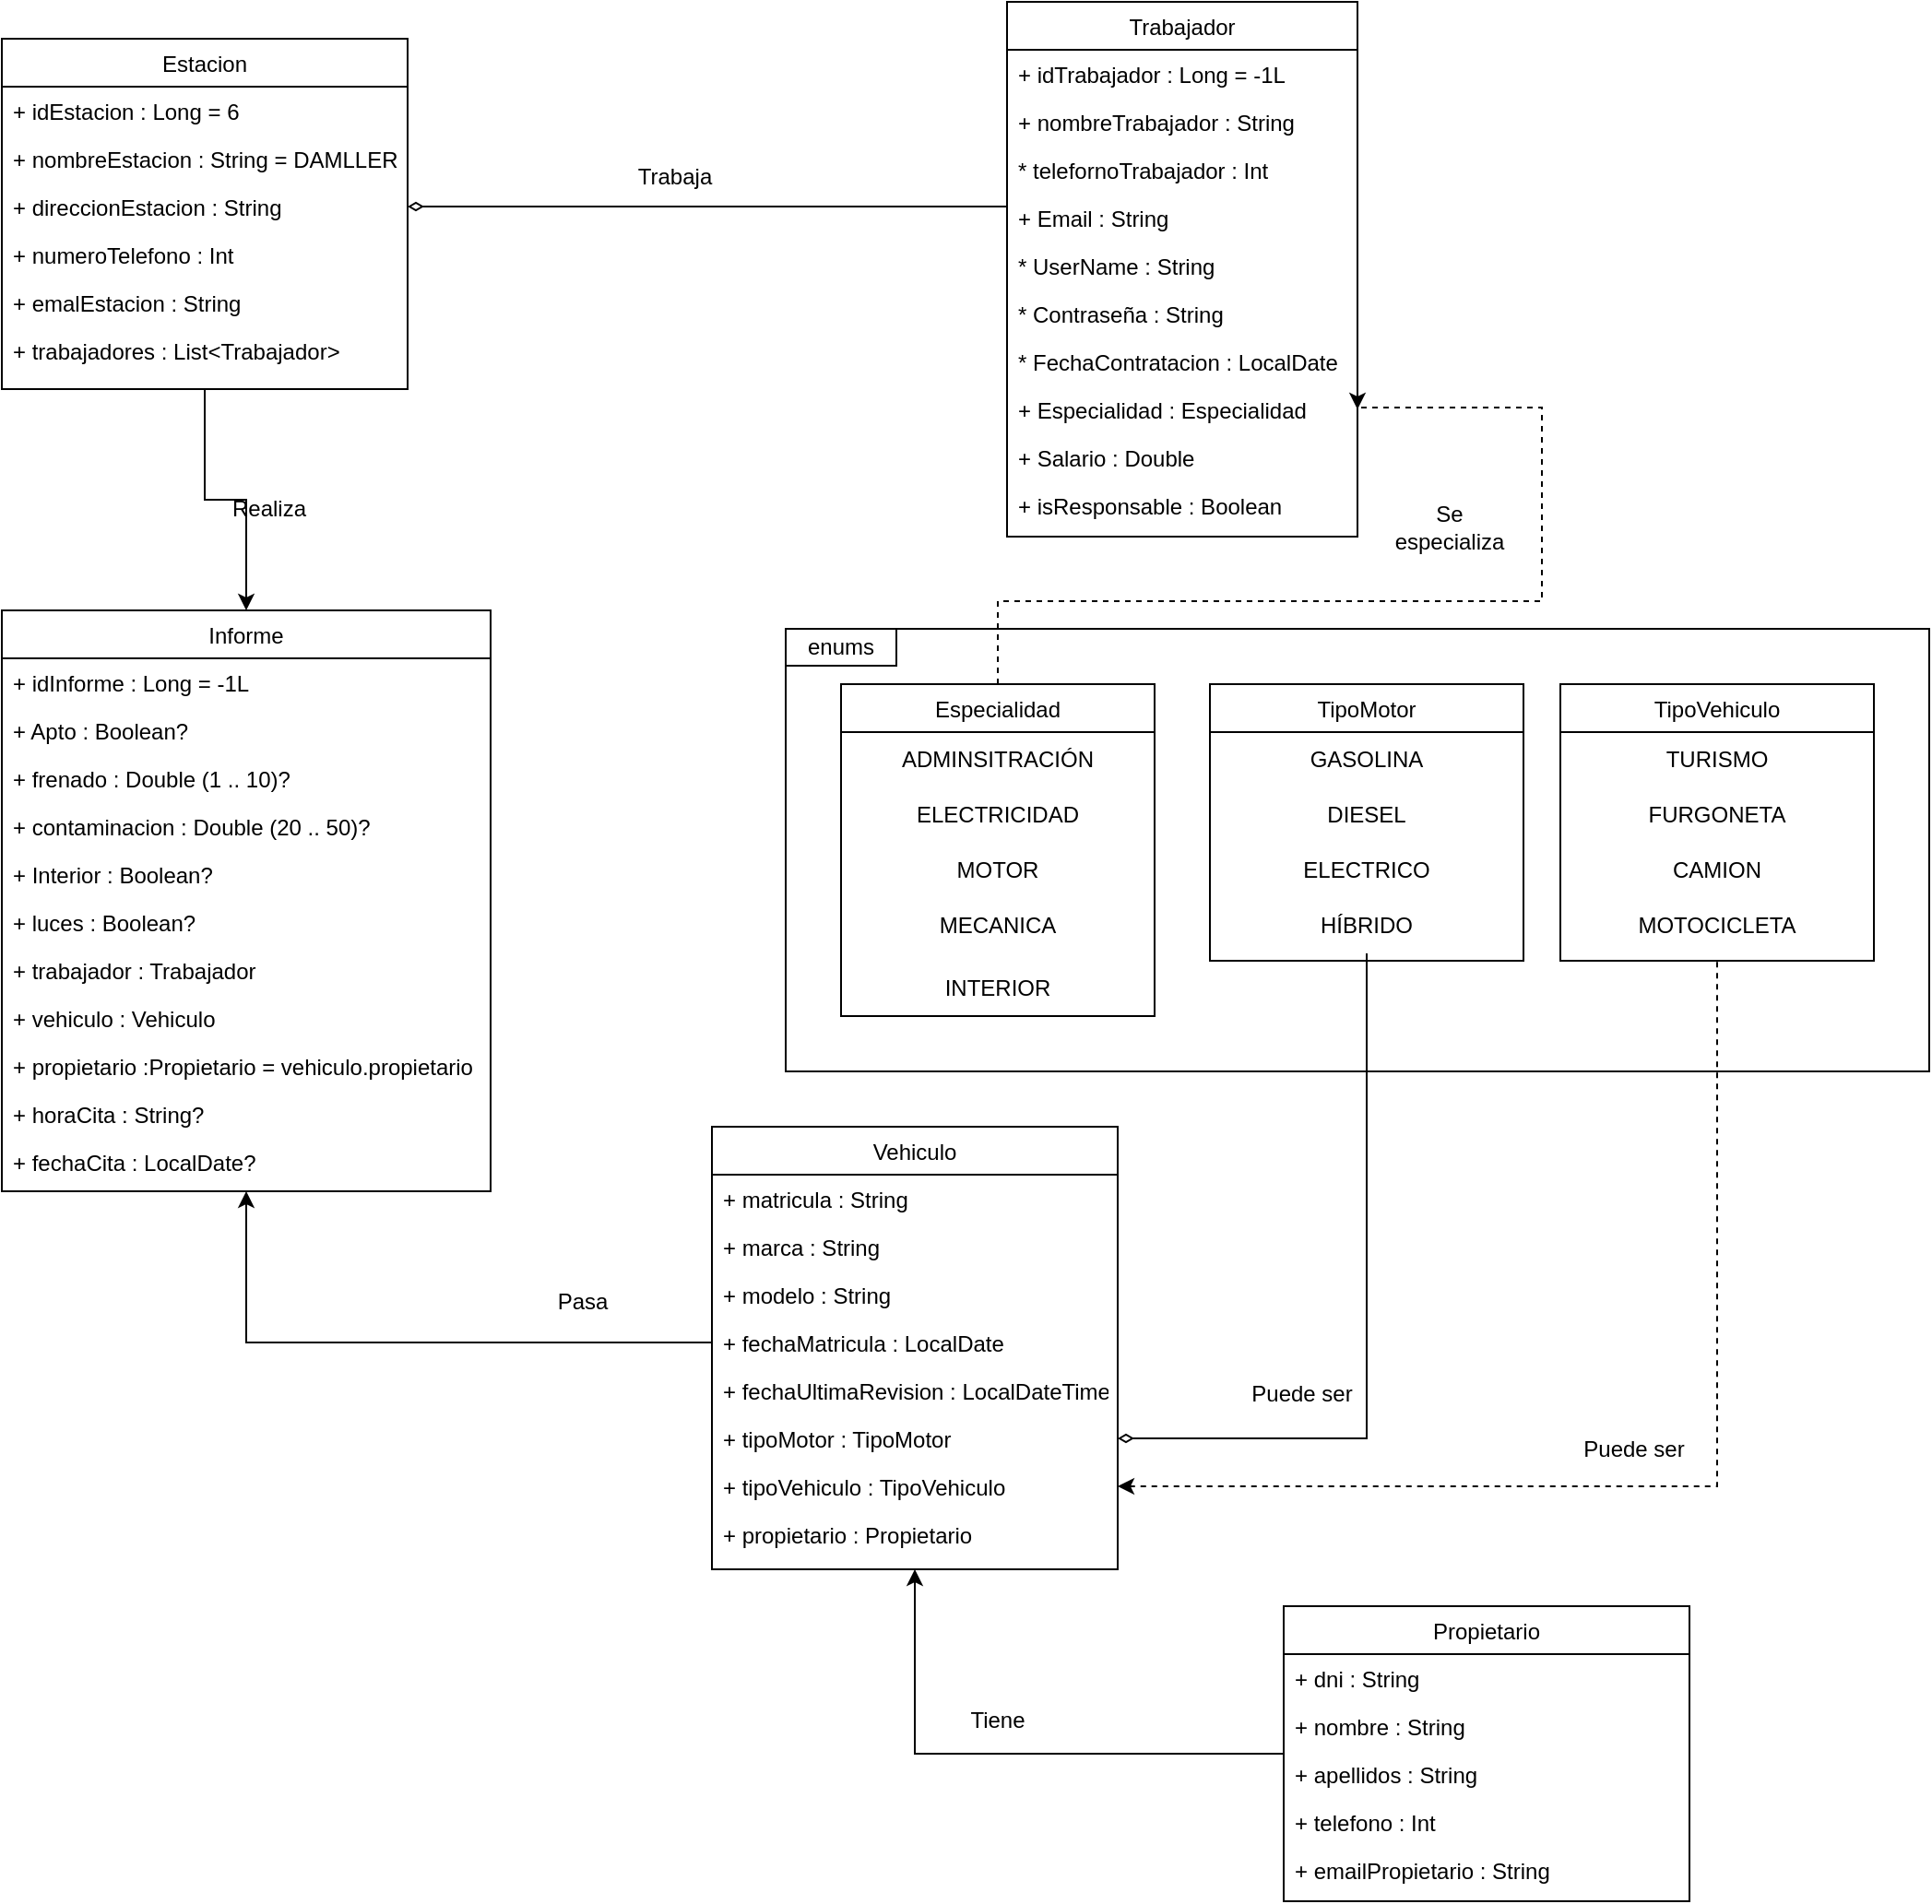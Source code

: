 <mxfile version="20.3.0" type="device"><diagram id="C5RBs43oDa-KdzZeNtuy" name="Page-1"><mxGraphModel dx="1855" dy="620" grid="1" gridSize="10" guides="1" tooltips="1" connect="1" arrows="1" fold="1" page="1" pageScale="1" pageWidth="827" pageHeight="1169" math="0" shadow="0"><root><mxCell id="WIyWlLk6GJQsqaUBKTNV-0"/><mxCell id="WIyWlLk6GJQsqaUBKTNV-1" parent="WIyWlLk6GJQsqaUBKTNV-0"/><mxCell id="zkfFHV4jXpPFQw0GAbJ--6" value="Trabajador" style="swimlane;fontStyle=0;align=center;verticalAlign=top;childLayout=stackLayout;horizontal=1;startSize=26;horizontalStack=0;resizeParent=1;resizeLast=0;collapsible=1;marginBottom=0;rounded=0;shadow=0;strokeWidth=1;" parent="WIyWlLk6GJQsqaUBKTNV-1" vertex="1"><mxGeometry x="310" y="20" width="190" height="290" as="geometry"><mxRectangle x="120" y="360" width="160" height="26" as="alternateBounds"/></mxGeometry></mxCell><mxCell id="zkfFHV4jXpPFQw0GAbJ--8" value="+ idTrabajador : Long = -1L" style="text;align=left;verticalAlign=top;spacingLeft=4;spacingRight=4;overflow=hidden;rotatable=0;points=[[0,0.5],[1,0.5]];portConstraint=eastwest;rounded=0;shadow=0;html=0;" parent="zkfFHV4jXpPFQw0GAbJ--6" vertex="1"><mxGeometry y="26" width="190" height="26" as="geometry"/></mxCell><mxCell id="TUktaV1jdz_lKDYhsFqw-2" value="+ nombreTrabajador : String" style="text;align=left;verticalAlign=top;spacingLeft=4;spacingRight=4;overflow=hidden;rotatable=0;points=[[0,0.5],[1,0.5]];portConstraint=eastwest;rounded=0;shadow=0;html=0;" parent="zkfFHV4jXpPFQw0GAbJ--6" vertex="1"><mxGeometry y="52" width="190" height="26" as="geometry"/></mxCell><mxCell id="TUktaV1jdz_lKDYhsFqw-3" value="* telefornoTrabajador : Int" style="text;align=left;verticalAlign=top;spacingLeft=4;spacingRight=4;overflow=hidden;rotatable=0;points=[[0,0.5],[1,0.5]];portConstraint=eastwest;rounded=0;shadow=0;html=0;" parent="zkfFHV4jXpPFQw0GAbJ--6" vertex="1"><mxGeometry y="78" width="190" height="26" as="geometry"/></mxCell><mxCell id="TUktaV1jdz_lKDYhsFqw-4" value="+ Email : String" style="text;align=left;verticalAlign=top;spacingLeft=4;spacingRight=4;overflow=hidden;rotatable=0;points=[[0,0.5],[1,0.5]];portConstraint=eastwest;rounded=0;shadow=0;html=0;" parent="zkfFHV4jXpPFQw0GAbJ--6" vertex="1"><mxGeometry y="104" width="190" height="26" as="geometry"/></mxCell><mxCell id="TUktaV1jdz_lKDYhsFqw-5" value="* UserName : String&#10;" style="text;align=left;verticalAlign=top;spacingLeft=4;spacingRight=4;overflow=hidden;rotatable=0;points=[[0,0.5],[1,0.5]];portConstraint=eastwest;rounded=0;shadow=0;html=0;" parent="zkfFHV4jXpPFQw0GAbJ--6" vertex="1"><mxGeometry y="130" width="190" height="26" as="geometry"/></mxCell><mxCell id="TUktaV1jdz_lKDYhsFqw-6" value="* Contraseña : String" style="text;align=left;verticalAlign=top;spacingLeft=4;spacingRight=4;overflow=hidden;rotatable=0;points=[[0,0.5],[1,0.5]];portConstraint=eastwest;rounded=0;shadow=0;html=0;" parent="zkfFHV4jXpPFQw0GAbJ--6" vertex="1"><mxGeometry y="156" width="190" height="26" as="geometry"/></mxCell><mxCell id="TUktaV1jdz_lKDYhsFqw-7" value="* FechaContratacion : LocalDate" style="text;align=left;verticalAlign=top;spacingLeft=4;spacingRight=4;overflow=hidden;rotatable=0;points=[[0,0.5],[1,0.5]];portConstraint=eastwest;rounded=0;shadow=0;html=0;" parent="zkfFHV4jXpPFQw0GAbJ--6" vertex="1"><mxGeometry y="182" width="190" height="26" as="geometry"/></mxCell><mxCell id="TUktaV1jdz_lKDYhsFqw-8" value="+ Especialidad : Especialidad" style="text;align=left;verticalAlign=top;spacingLeft=4;spacingRight=4;overflow=hidden;rotatable=0;points=[[0,0.5],[1,0.5]];portConstraint=eastwest;rounded=0;shadow=0;html=0;" parent="zkfFHV4jXpPFQw0GAbJ--6" vertex="1"><mxGeometry y="208" width="190" height="26" as="geometry"/></mxCell><mxCell id="TUktaV1jdz_lKDYhsFqw-9" value="+ Salario : Double" style="text;align=left;verticalAlign=top;spacingLeft=4;spacingRight=4;overflow=hidden;rotatable=0;points=[[0,0.5],[1,0.5]];portConstraint=eastwest;rounded=0;shadow=0;html=0;" parent="zkfFHV4jXpPFQw0GAbJ--6" vertex="1"><mxGeometry y="234" width="190" height="26" as="geometry"/></mxCell><mxCell id="IsvLRapjvXVODcQFyEcI-43" value="+ isResponsable : Boolean" style="text;align=left;verticalAlign=top;spacingLeft=4;spacingRight=4;overflow=hidden;rotatable=0;points=[[0,0.5],[1,0.5]];portConstraint=eastwest;rounded=0;shadow=0;html=0;" parent="zkfFHV4jXpPFQw0GAbJ--6" vertex="1"><mxGeometry y="260" width="190" height="26" as="geometry"/></mxCell><mxCell id="TUktaV1jdz_lKDYhsFqw-21" value="" style="rounded=0;whiteSpace=wrap;html=1;fillColor=none;" parent="WIyWlLk6GJQsqaUBKTNV-1" vertex="1"><mxGeometry x="190" y="360" width="620" height="240" as="geometry"/></mxCell><mxCell id="TUktaV1jdz_lKDYhsFqw-44" value="" style="edgeStyle=orthogonalEdgeStyle;rounded=0;orthogonalLoop=1;jettySize=auto;html=1;entryX=1;entryY=0.5;entryDx=0;entryDy=0;endArrow=classic;endFill=1;exitX=0.5;exitY=0;exitDx=0;exitDy=0;startArrow=none;startFill=0;dashed=1;" parent="WIyWlLk6GJQsqaUBKTNV-1" source="TUktaV1jdz_lKDYhsFqw-11" target="TUktaV1jdz_lKDYhsFqw-8" edge="1"><mxGeometry relative="1" as="geometry"><Array as="points"><mxPoint x="305" y="345"/><mxPoint x="600" y="345"/><mxPoint x="600" y="240"/></Array></mxGeometry></mxCell><mxCell id="TUktaV1jdz_lKDYhsFqw-11" value="Especialidad" style="swimlane;fontStyle=0;align=center;verticalAlign=top;childLayout=stackLayout;horizontal=1;startSize=26;horizontalStack=0;resizeParent=1;resizeLast=0;collapsible=1;marginBottom=0;rounded=0;shadow=0;strokeWidth=1;" parent="WIyWlLk6GJQsqaUBKTNV-1" vertex="1"><mxGeometry x="220" y="390" width="170" height="180" as="geometry"><mxRectangle x="120" y="360" width="160" height="26" as="alternateBounds"/></mxGeometry></mxCell><mxCell id="TUktaV1jdz_lKDYhsFqw-32" value="ADMINSITRACIÓN" style="text;html=1;strokeColor=none;fillColor=none;align=center;verticalAlign=middle;whiteSpace=wrap;rounded=0;" parent="TUktaV1jdz_lKDYhsFqw-11" vertex="1"><mxGeometry y="26" width="170" height="30" as="geometry"/></mxCell><mxCell id="TUktaV1jdz_lKDYhsFqw-35" value="ELECTRICIDAD" style="text;html=1;strokeColor=none;fillColor=none;align=center;verticalAlign=middle;whiteSpace=wrap;rounded=0;" parent="TUktaV1jdz_lKDYhsFqw-11" vertex="1"><mxGeometry y="56" width="170" height="30" as="geometry"/></mxCell><mxCell id="TUktaV1jdz_lKDYhsFqw-34" value="MOTOR" style="text;html=1;strokeColor=none;fillColor=none;align=center;verticalAlign=middle;whiteSpace=wrap;rounded=0;" parent="TUktaV1jdz_lKDYhsFqw-11" vertex="1"><mxGeometry y="86" width="170" height="30" as="geometry"/></mxCell><mxCell id="TUktaV1jdz_lKDYhsFqw-37" value="MECANICA" style="text;html=1;strokeColor=none;fillColor=none;align=center;verticalAlign=middle;whiteSpace=wrap;rounded=0;" parent="TUktaV1jdz_lKDYhsFqw-11" vertex="1"><mxGeometry y="116" width="170" height="30" as="geometry"/></mxCell><mxCell id="TUktaV1jdz_lKDYhsFqw-22" value="enums" style="rounded=0;whiteSpace=wrap;html=1;fillColor=none;" parent="WIyWlLk6GJQsqaUBKTNV-1" vertex="1"><mxGeometry x="190" y="360" width="60" height="20" as="geometry"/></mxCell><mxCell id="TUktaV1jdz_lKDYhsFqw-30" value="Se especializa" style="text;html=1;strokeColor=none;fillColor=none;align=center;verticalAlign=middle;whiteSpace=wrap;rounded=0;" parent="WIyWlLk6GJQsqaUBKTNV-1" vertex="1"><mxGeometry x="520" y="290" width="60" height="30" as="geometry"/></mxCell><mxCell id="TUktaV1jdz_lKDYhsFqw-36" value="INTERIOR" style="text;html=1;strokeColor=none;fillColor=none;align=center;verticalAlign=middle;whiteSpace=wrap;rounded=0;" parent="WIyWlLk6GJQsqaUBKTNV-1" vertex="1"><mxGeometry x="220" y="540" width="170" height="30" as="geometry"/></mxCell><mxCell id="TUktaV1jdz_lKDYhsFqw-38" value="TipoVehiculo" style="swimlane;fontStyle=0;align=center;verticalAlign=top;childLayout=stackLayout;horizontal=1;startSize=26;horizontalStack=0;resizeParent=1;resizeLast=0;collapsible=1;marginBottom=0;rounded=0;shadow=0;strokeWidth=1;" parent="WIyWlLk6GJQsqaUBKTNV-1" vertex="1"><mxGeometry x="610" y="390" width="170" height="150" as="geometry"><mxRectangle x="120" y="360" width="160" height="26" as="alternateBounds"/></mxGeometry></mxCell><mxCell id="TUktaV1jdz_lKDYhsFqw-39" value="TURISMO" style="text;html=1;strokeColor=none;fillColor=none;align=center;verticalAlign=middle;whiteSpace=wrap;rounded=0;" parent="TUktaV1jdz_lKDYhsFqw-38" vertex="1"><mxGeometry y="26" width="170" height="30" as="geometry"/></mxCell><mxCell id="TUktaV1jdz_lKDYhsFqw-40" value="FURGONETA" style="text;html=1;strokeColor=none;fillColor=none;align=center;verticalAlign=middle;whiteSpace=wrap;rounded=0;" parent="TUktaV1jdz_lKDYhsFqw-38" vertex="1"><mxGeometry y="56" width="170" height="30" as="geometry"/></mxCell><mxCell id="TUktaV1jdz_lKDYhsFqw-41" value="CAMION" style="text;html=1;strokeColor=none;fillColor=none;align=center;verticalAlign=middle;whiteSpace=wrap;rounded=0;" parent="TUktaV1jdz_lKDYhsFqw-38" vertex="1"><mxGeometry y="86" width="170" height="30" as="geometry"/></mxCell><mxCell id="TUktaV1jdz_lKDYhsFqw-42" value="MOTOCICLETA" style="text;html=1;strokeColor=none;fillColor=none;align=center;verticalAlign=middle;whiteSpace=wrap;rounded=0;" parent="TUktaV1jdz_lKDYhsFqw-38" vertex="1"><mxGeometry y="116" width="170" height="30" as="geometry"/></mxCell><mxCell id="TUktaV1jdz_lKDYhsFqw-45" value="TipoMotor" style="swimlane;fontStyle=0;align=center;verticalAlign=top;childLayout=stackLayout;horizontal=1;startSize=26;horizontalStack=0;resizeParent=1;resizeLast=0;collapsible=1;marginBottom=0;rounded=0;shadow=0;strokeWidth=1;" parent="WIyWlLk6GJQsqaUBKTNV-1" vertex="1"><mxGeometry x="420" y="390" width="170" height="150" as="geometry"><mxRectangle x="120" y="360" width="160" height="26" as="alternateBounds"/></mxGeometry></mxCell><mxCell id="TUktaV1jdz_lKDYhsFqw-46" value="GASOLINA" style="text;html=1;strokeColor=none;fillColor=none;align=center;verticalAlign=middle;whiteSpace=wrap;rounded=0;" parent="TUktaV1jdz_lKDYhsFqw-45" vertex="1"><mxGeometry y="26" width="170" height="30" as="geometry"/></mxCell><mxCell id="TUktaV1jdz_lKDYhsFqw-47" value="DIESEL" style="text;html=1;strokeColor=none;fillColor=none;align=center;verticalAlign=middle;whiteSpace=wrap;rounded=0;" parent="TUktaV1jdz_lKDYhsFqw-45" vertex="1"><mxGeometry y="56" width="170" height="30" as="geometry"/></mxCell><mxCell id="TUktaV1jdz_lKDYhsFqw-48" value="ELECTRICO" style="text;html=1;strokeColor=none;fillColor=none;align=center;verticalAlign=middle;whiteSpace=wrap;rounded=0;" parent="TUktaV1jdz_lKDYhsFqw-45" vertex="1"><mxGeometry y="86" width="170" height="30" as="geometry"/></mxCell><mxCell id="TUktaV1jdz_lKDYhsFqw-49" value="HÍBRIDO" style="text;html=1;strokeColor=none;fillColor=none;align=center;verticalAlign=middle;whiteSpace=wrap;rounded=0;" parent="TUktaV1jdz_lKDYhsFqw-45" vertex="1"><mxGeometry y="116" width="170" height="30" as="geometry"/></mxCell><mxCell id="TUktaV1jdz_lKDYhsFqw-61" style="edgeStyle=orthogonalEdgeStyle;rounded=0;orthogonalLoop=1;jettySize=auto;html=1;endArrow=none;endFill=0;exitX=1;exitY=0.5;exitDx=0;exitDy=0;entryX=0.5;entryY=1;entryDx=0;entryDy=0;startArrow=diamondThin;startFill=0;" parent="WIyWlLk6GJQsqaUBKTNV-1" source="TUktaV1jdz_lKDYhsFqw-57" target="TUktaV1jdz_lKDYhsFqw-49" edge="1"><mxGeometry relative="1" as="geometry"><mxPoint x="485" y="540" as="targetPoint"/></mxGeometry></mxCell><mxCell id="TUktaV1jdz_lKDYhsFqw-51" value="Vehiculo" style="swimlane;fontStyle=0;align=center;verticalAlign=top;childLayout=stackLayout;horizontal=1;startSize=26;horizontalStack=0;resizeParent=1;resizeLast=0;collapsible=1;marginBottom=0;rounded=0;shadow=0;strokeWidth=1;" parent="WIyWlLk6GJQsqaUBKTNV-1" vertex="1"><mxGeometry x="150" y="630" width="220" height="240" as="geometry"><mxRectangle x="120" y="360" width="160" height="26" as="alternateBounds"/></mxGeometry></mxCell><mxCell id="TUktaV1jdz_lKDYhsFqw-54" value="+ matricula : String" style="text;align=left;verticalAlign=top;spacingLeft=4;spacingRight=4;overflow=hidden;rotatable=0;points=[[0,0.5],[1,0.5]];portConstraint=eastwest;rounded=0;shadow=0;html=0;" parent="TUktaV1jdz_lKDYhsFqw-51" vertex="1"><mxGeometry y="26" width="220" height="26" as="geometry"/></mxCell><mxCell id="TUktaV1jdz_lKDYhsFqw-53" value="+ marca : String" style="text;align=left;verticalAlign=top;spacingLeft=4;spacingRight=4;overflow=hidden;rotatable=0;points=[[0,0.5],[1,0.5]];portConstraint=eastwest;rounded=0;shadow=0;html=0;" parent="TUktaV1jdz_lKDYhsFqw-51" vertex="1"><mxGeometry y="52" width="220" height="26" as="geometry"/></mxCell><mxCell id="Z9eQ0jv-NijMDmN2r2-k-2" value="+ modelo : String" style="text;align=left;verticalAlign=top;spacingLeft=4;spacingRight=4;overflow=hidden;rotatable=0;points=[[0,0.5],[1,0.5]];portConstraint=eastwest;rounded=0;shadow=0;html=0;" parent="TUktaV1jdz_lKDYhsFqw-51" vertex="1"><mxGeometry y="78" width="220" height="26" as="geometry"/></mxCell><mxCell id="TUktaV1jdz_lKDYhsFqw-55" value="+ fechaMatricula : LocalDate" style="text;align=left;verticalAlign=top;spacingLeft=4;spacingRight=4;overflow=hidden;rotatable=0;points=[[0,0.5],[1,0.5]];portConstraint=eastwest;rounded=0;shadow=0;html=0;" parent="TUktaV1jdz_lKDYhsFqw-51" vertex="1"><mxGeometry y="104" width="220" height="26" as="geometry"/></mxCell><mxCell id="TUktaV1jdz_lKDYhsFqw-56" value="+ fechaUltimaRevision : LocalDateTime" style="text;align=left;verticalAlign=top;spacingLeft=4;spacingRight=4;overflow=hidden;rotatable=0;points=[[0,0.5],[1,0.5]];portConstraint=eastwest;rounded=0;shadow=0;html=0;" parent="TUktaV1jdz_lKDYhsFqw-51" vertex="1"><mxGeometry y="130" width="220" height="26" as="geometry"/></mxCell><mxCell id="TUktaV1jdz_lKDYhsFqw-57" value="+ tipoMotor : TipoMotor" style="text;align=left;verticalAlign=top;spacingLeft=4;spacingRight=4;overflow=hidden;rotatable=0;points=[[0,0.5],[1,0.5]];portConstraint=eastwest;rounded=0;shadow=0;html=0;" parent="TUktaV1jdz_lKDYhsFqw-51" vertex="1"><mxGeometry y="156" width="220" height="26" as="geometry"/></mxCell><mxCell id="TUktaV1jdz_lKDYhsFqw-58" value="+ tipoVehiculo : TipoVehiculo" style="text;align=left;verticalAlign=top;spacingLeft=4;spacingRight=4;overflow=hidden;rotatable=0;points=[[0,0.5],[1,0.5]];portConstraint=eastwest;rounded=0;shadow=0;html=0;" parent="TUktaV1jdz_lKDYhsFqw-51" vertex="1"><mxGeometry y="182" width="220" height="26" as="geometry"/></mxCell><mxCell id="TUktaV1jdz_lKDYhsFqw-65" value="+ propietario : Propietario" style="text;align=left;verticalAlign=top;spacingLeft=4;spacingRight=4;overflow=hidden;rotatable=0;points=[[0,0.5],[1,0.5]];portConstraint=eastwest;rounded=0;shadow=0;html=0;" parent="TUktaV1jdz_lKDYhsFqw-51" vertex="1"><mxGeometry y="208" width="220" height="26" as="geometry"/></mxCell><mxCell id="TUktaV1jdz_lKDYhsFqw-62" value="Puede ser" style="text;html=1;strokeColor=none;fillColor=none;align=center;verticalAlign=middle;whiteSpace=wrap;rounded=0;" parent="WIyWlLk6GJQsqaUBKTNV-1" vertex="1"><mxGeometry x="440" y="760" width="60" height="30" as="geometry"/></mxCell><mxCell id="TUktaV1jdz_lKDYhsFqw-63" style="edgeStyle=orthogonalEdgeStyle;rounded=0;orthogonalLoop=1;jettySize=auto;html=1;entryX=0.5;entryY=1;entryDx=0;entryDy=0;endArrow=none;endFill=0;startArrow=classic;startFill=1;dashed=1;" parent="WIyWlLk6GJQsqaUBKTNV-1" source="TUktaV1jdz_lKDYhsFqw-58" target="TUktaV1jdz_lKDYhsFqw-38" edge="1"><mxGeometry relative="1" as="geometry"/></mxCell><mxCell id="TUktaV1jdz_lKDYhsFqw-64" value="Puede ser" style="text;html=1;strokeColor=none;fillColor=none;align=center;verticalAlign=middle;whiteSpace=wrap;rounded=0;" parent="WIyWlLk6GJQsqaUBKTNV-1" vertex="1"><mxGeometry x="620" y="790" width="60" height="30" as="geometry"/></mxCell><mxCell id="TUktaV1jdz_lKDYhsFqw-76" style="edgeStyle=orthogonalEdgeStyle;rounded=0;orthogonalLoop=1;jettySize=auto;html=1;entryX=0.5;entryY=1;entryDx=0;entryDy=0;endArrow=classic;endFill=1;startArrow=none;startFill=0;" parent="WIyWlLk6GJQsqaUBKTNV-1" source="TUktaV1jdz_lKDYhsFqw-67" target="TUktaV1jdz_lKDYhsFqw-51" edge="1"><mxGeometry relative="1" as="geometry"/></mxCell><mxCell id="TUktaV1jdz_lKDYhsFqw-67" value="Propietario" style="swimlane;fontStyle=0;align=center;verticalAlign=top;childLayout=stackLayout;horizontal=1;startSize=26;horizontalStack=0;resizeParent=1;resizeLast=0;collapsible=1;marginBottom=0;rounded=0;shadow=0;strokeWidth=1;" parent="WIyWlLk6GJQsqaUBKTNV-1" vertex="1"><mxGeometry x="460" y="890" width="220" height="160" as="geometry"><mxRectangle x="120" y="360" width="160" height="26" as="alternateBounds"/></mxGeometry></mxCell><mxCell id="TUktaV1jdz_lKDYhsFqw-68" value="+ dni : String" style="text;align=left;verticalAlign=top;spacingLeft=4;spacingRight=4;overflow=hidden;rotatable=0;points=[[0,0.5],[1,0.5]];portConstraint=eastwest;rounded=0;shadow=0;html=0;" parent="TUktaV1jdz_lKDYhsFqw-67" vertex="1"><mxGeometry y="26" width="220" height="26" as="geometry"/></mxCell><mxCell id="TUktaV1jdz_lKDYhsFqw-69" value="+ nombre : String" style="text;align=left;verticalAlign=top;spacingLeft=4;spacingRight=4;overflow=hidden;rotatable=0;points=[[0,0.5],[1,0.5]];portConstraint=eastwest;rounded=0;shadow=0;html=0;" parent="TUktaV1jdz_lKDYhsFqw-67" vertex="1"><mxGeometry y="52" width="220" height="26" as="geometry"/></mxCell><mxCell id="TUktaV1jdz_lKDYhsFqw-70" value="+ apellidos : String" style="text;align=left;verticalAlign=top;spacingLeft=4;spacingRight=4;overflow=hidden;rotatable=0;points=[[0,0.5],[1,0.5]];portConstraint=eastwest;rounded=0;shadow=0;html=0;" parent="TUktaV1jdz_lKDYhsFqw-67" vertex="1"><mxGeometry y="78" width="220" height="26" as="geometry"/></mxCell><mxCell id="TUktaV1jdz_lKDYhsFqw-71" value="+ telefono : Int" style="text;align=left;verticalAlign=top;spacingLeft=4;spacingRight=4;overflow=hidden;rotatable=0;points=[[0,0.5],[1,0.5]];portConstraint=eastwest;rounded=0;shadow=0;html=0;" parent="TUktaV1jdz_lKDYhsFqw-67" vertex="1"><mxGeometry y="104" width="220" height="26" as="geometry"/></mxCell><mxCell id="TUktaV1jdz_lKDYhsFqw-72" value="+ emailPropietario : String" style="text;align=left;verticalAlign=top;spacingLeft=4;spacingRight=4;overflow=hidden;rotatable=0;points=[[0,0.5],[1,0.5]];portConstraint=eastwest;rounded=0;shadow=0;html=0;" parent="TUktaV1jdz_lKDYhsFqw-67" vertex="1"><mxGeometry y="130" width="220" height="26" as="geometry"/></mxCell><mxCell id="TUktaV1jdz_lKDYhsFqw-77" value="Tiene" style="text;html=1;strokeColor=none;fillColor=none;align=center;verticalAlign=middle;whiteSpace=wrap;rounded=0;" parent="WIyWlLk6GJQsqaUBKTNV-1" vertex="1"><mxGeometry x="275" y="937" width="60" height="30" as="geometry"/></mxCell><mxCell id="IsvLRapjvXVODcQFyEcI-9" style="edgeStyle=orthogonalEdgeStyle;rounded=0;orthogonalLoop=1;jettySize=auto;html=1;entryX=0;entryY=0.5;entryDx=0;entryDy=0;endArrow=none;endFill=0;startArrow=classic;startFill=1;exitX=0.5;exitY=1;exitDx=0;exitDy=0;" parent="WIyWlLk6GJQsqaUBKTNV-1" source="IsvLRapjvXVODcQFyEcI-44" target="TUktaV1jdz_lKDYhsFqw-55" edge="1"><mxGeometry relative="1" as="geometry"><mxPoint x="-150" y="747" as="sourcePoint"/></mxGeometry></mxCell><mxCell id="IsvLRapjvXVODcQFyEcI-11" value="Pasa" style="text;html=1;strokeColor=none;fillColor=none;align=center;verticalAlign=middle;whiteSpace=wrap;rounded=0;" parent="WIyWlLk6GJQsqaUBKTNV-1" vertex="1"><mxGeometry x="50" y="710" width="60" height="30" as="geometry"/></mxCell><mxCell id="IsvLRapjvXVODcQFyEcI-54" style="edgeStyle=orthogonalEdgeStyle;rounded=0;orthogonalLoop=1;jettySize=auto;html=1;endArrow=classic;endFill=1;entryX=0.5;entryY=0;entryDx=0;entryDy=0;" parent="WIyWlLk6GJQsqaUBKTNV-1" source="IsvLRapjvXVODcQFyEcI-21" target="IsvLRapjvXVODcQFyEcI-44" edge="1"><mxGeometry relative="1" as="geometry"><mxPoint x="-125" y="320" as="targetPoint"/></mxGeometry></mxCell><mxCell id="IsvLRapjvXVODcQFyEcI-21" value="Estacion" style="swimlane;fontStyle=0;align=center;verticalAlign=top;childLayout=stackLayout;horizontal=1;startSize=26;horizontalStack=0;resizeParent=1;resizeLast=0;collapsible=1;marginBottom=0;rounded=0;shadow=0;strokeWidth=1;" parent="WIyWlLk6GJQsqaUBKTNV-1" vertex="1"><mxGeometry x="-235" y="40" width="220" height="190" as="geometry"><mxRectangle x="120" y="360" width="160" height="26" as="alternateBounds"/></mxGeometry></mxCell><mxCell id="IsvLRapjvXVODcQFyEcI-22" value="+ idEstacion : Long = 6" style="text;align=left;verticalAlign=top;spacingLeft=4;spacingRight=4;overflow=hidden;rotatable=0;points=[[0,0.5],[1,0.5]];portConstraint=eastwest;rounded=0;shadow=0;html=0;" parent="IsvLRapjvXVODcQFyEcI-21" vertex="1"><mxGeometry y="26" width="220" height="26" as="geometry"/></mxCell><mxCell id="IsvLRapjvXVODcQFyEcI-23" value="+ nombreEstacion : String = DAMLLER" style="text;align=left;verticalAlign=top;spacingLeft=4;spacingRight=4;overflow=hidden;rotatable=0;points=[[0,0.5],[1,0.5]];portConstraint=eastwest;rounded=0;shadow=0;html=0;" parent="IsvLRapjvXVODcQFyEcI-21" vertex="1"><mxGeometry y="52" width="220" height="26" as="geometry"/></mxCell><mxCell id="IsvLRapjvXVODcQFyEcI-24" value="+ direccionEstacion : String" style="text;align=left;verticalAlign=top;spacingLeft=4;spacingRight=4;overflow=hidden;rotatable=0;points=[[0,0.5],[1,0.5]];portConstraint=eastwest;rounded=0;shadow=0;html=0;" parent="IsvLRapjvXVODcQFyEcI-21" vertex="1"><mxGeometry y="78" width="220" height="26" as="geometry"/></mxCell><mxCell id="IsvLRapjvXVODcQFyEcI-25" value="+ numeroTelefono : Int" style="text;align=left;verticalAlign=top;spacingLeft=4;spacingRight=4;overflow=hidden;rotatable=0;points=[[0,0.5],[1,0.5]];portConstraint=eastwest;rounded=0;shadow=0;html=0;" parent="IsvLRapjvXVODcQFyEcI-21" vertex="1"><mxGeometry y="104" width="220" height="26" as="geometry"/></mxCell><mxCell id="IsvLRapjvXVODcQFyEcI-26" value="+ emalEstacion : String" style="text;align=left;verticalAlign=top;spacingLeft=4;spacingRight=4;overflow=hidden;rotatable=0;points=[[0,0.5],[1,0.5]];portConstraint=eastwest;rounded=0;shadow=0;html=0;" parent="IsvLRapjvXVODcQFyEcI-21" vertex="1"><mxGeometry y="130" width="220" height="26" as="geometry"/></mxCell><mxCell id="IsvLRapjvXVODcQFyEcI-27" value="+ trabajadores : List&lt;Trabajador&gt;" style="text;align=left;verticalAlign=top;spacingLeft=4;spacingRight=4;overflow=hidden;rotatable=0;points=[[0,0.5],[1,0.5]];portConstraint=eastwest;rounded=0;shadow=0;html=0;" parent="IsvLRapjvXVODcQFyEcI-21" vertex="1"><mxGeometry y="156" width="220" height="26" as="geometry"/></mxCell><mxCell id="IsvLRapjvXVODcQFyEcI-34" value="Trabaja" style="text;html=1;strokeColor=none;fillColor=none;align=center;verticalAlign=middle;whiteSpace=wrap;rounded=0;" parent="WIyWlLk6GJQsqaUBKTNV-1" vertex="1"><mxGeometry x="100" y="100" width="60" height="30" as="geometry"/></mxCell><mxCell id="IsvLRapjvXVODcQFyEcI-44" value="Informe" style="swimlane;fontStyle=0;align=center;verticalAlign=top;childLayout=stackLayout;horizontal=1;startSize=26;horizontalStack=0;resizeParent=1;resizeLast=0;collapsible=1;marginBottom=0;rounded=0;shadow=0;strokeWidth=1;" parent="WIyWlLk6GJQsqaUBKTNV-1" vertex="1"><mxGeometry x="-235" y="350" width="265" height="315" as="geometry"><mxRectangle x="120" y="360" width="160" height="26" as="alternateBounds"/></mxGeometry></mxCell><mxCell id="IsvLRapjvXVODcQFyEcI-45" value="+ idInforme : Long = -1L" style="text;align=left;verticalAlign=top;spacingLeft=4;spacingRight=4;overflow=hidden;rotatable=0;points=[[0,0.5],[1,0.5]];portConstraint=eastwest;rounded=0;shadow=0;html=0;" parent="IsvLRapjvXVODcQFyEcI-44" vertex="1"><mxGeometry y="26" width="265" height="26" as="geometry"/></mxCell><mxCell id="IsvLRapjvXVODcQFyEcI-46" value="+ Apto : Boolean?" style="text;align=left;verticalAlign=top;spacingLeft=4;spacingRight=4;overflow=hidden;rotatable=0;points=[[0,0.5],[1,0.5]];portConstraint=eastwest;rounded=0;shadow=0;html=0;" parent="IsvLRapjvXVODcQFyEcI-44" vertex="1"><mxGeometry y="52" width="265" height="26" as="geometry"/></mxCell><mxCell id="IsvLRapjvXVODcQFyEcI-47" value="+ frenado : Double (1 .. 10)?" style="text;align=left;verticalAlign=top;spacingLeft=4;spacingRight=4;overflow=hidden;rotatable=0;points=[[0,0.5],[1,0.5]];portConstraint=eastwest;rounded=0;shadow=0;html=0;" parent="IsvLRapjvXVODcQFyEcI-44" vertex="1"><mxGeometry y="78" width="265" height="26" as="geometry"/></mxCell><mxCell id="IsvLRapjvXVODcQFyEcI-48" value="+ contaminacion : Double (20 .. 50)?" style="text;align=left;verticalAlign=top;spacingLeft=4;spacingRight=4;overflow=hidden;rotatable=0;points=[[0,0.5],[1,0.5]];portConstraint=eastwest;rounded=0;shadow=0;html=0;" parent="IsvLRapjvXVODcQFyEcI-44" vertex="1"><mxGeometry y="104" width="265" height="26" as="geometry"/></mxCell><mxCell id="IsvLRapjvXVODcQFyEcI-49" value="+ Interior : Boolean?" style="text;align=left;verticalAlign=top;spacingLeft=4;spacingRight=4;overflow=hidden;rotatable=0;points=[[0,0.5],[1,0.5]];portConstraint=eastwest;rounded=0;shadow=0;html=0;" parent="IsvLRapjvXVODcQFyEcI-44" vertex="1"><mxGeometry y="130" width="265" height="26" as="geometry"/></mxCell><mxCell id="IsvLRapjvXVODcQFyEcI-50" value="+ luces : Boolean?" style="text;align=left;verticalAlign=top;spacingLeft=4;spacingRight=4;overflow=hidden;rotatable=0;points=[[0,0.5],[1,0.5]];portConstraint=eastwest;rounded=0;shadow=0;html=0;" parent="IsvLRapjvXVODcQFyEcI-44" vertex="1"><mxGeometry y="156" width="265" height="26" as="geometry"/></mxCell><mxCell id="IsvLRapjvXVODcQFyEcI-51" value="+ trabajador : Trabajador" style="text;align=left;verticalAlign=top;spacingLeft=4;spacingRight=4;overflow=hidden;rotatable=0;points=[[0,0.5],[1,0.5]];portConstraint=eastwest;rounded=0;shadow=0;html=0;" parent="IsvLRapjvXVODcQFyEcI-44" vertex="1"><mxGeometry y="182" width="265" height="26" as="geometry"/></mxCell><mxCell id="IsvLRapjvXVODcQFyEcI-53" value="+ vehiculo : Vehiculo" style="text;align=left;verticalAlign=top;spacingLeft=4;spacingRight=4;overflow=hidden;rotatable=0;points=[[0,0.5],[1,0.5]];portConstraint=eastwest;rounded=0;shadow=0;html=0;" parent="IsvLRapjvXVODcQFyEcI-44" vertex="1"><mxGeometry y="208" width="265" height="26" as="geometry"/></mxCell><mxCell id="IsvLRapjvXVODcQFyEcI-52" value="+ propietario :Propietario = vehiculo.propietario" style="text;align=left;verticalAlign=top;spacingLeft=4;spacingRight=4;overflow=hidden;rotatable=0;points=[[0,0.5],[1,0.5]];portConstraint=eastwest;rounded=0;shadow=0;html=0;" parent="IsvLRapjvXVODcQFyEcI-44" vertex="1"><mxGeometry y="234" width="265" height="26" as="geometry"/></mxCell><mxCell id="Z9eQ0jv-NijMDmN2r2-k-0" value="+ horaCita : String?" style="text;align=left;verticalAlign=top;spacingLeft=4;spacingRight=4;overflow=hidden;rotatable=0;points=[[0,0.5],[1,0.5]];portConstraint=eastwest;rounded=0;shadow=0;html=0;" parent="IsvLRapjvXVODcQFyEcI-44" vertex="1"><mxGeometry y="260" width="265" height="26" as="geometry"/></mxCell><mxCell id="Z9eQ0jv-NijMDmN2r2-k-1" value="+ fechaCita : LocalDate?" style="text;align=left;verticalAlign=top;spacingLeft=4;spacingRight=4;overflow=hidden;rotatable=0;points=[[0,0.5],[1,0.5]];portConstraint=eastwest;rounded=0;shadow=0;html=0;" parent="IsvLRapjvXVODcQFyEcI-44" vertex="1"><mxGeometry y="286" width="265" height="26" as="geometry"/></mxCell><mxCell id="IsvLRapjvXVODcQFyEcI-55" value="Realiza" style="text;html=1;strokeColor=none;fillColor=none;align=center;verticalAlign=middle;whiteSpace=wrap;rounded=0;" parent="WIyWlLk6GJQsqaUBKTNV-1" vertex="1"><mxGeometry x="-120" y="280" width="60" height="30" as="geometry"/></mxCell><mxCell id="IsvLRapjvXVODcQFyEcI-58" style="edgeStyle=orthogonalEdgeStyle;rounded=0;orthogonalLoop=1;jettySize=auto;html=1;entryX=1;entryY=0.5;entryDx=0;entryDy=0;startArrow=none;startFill=0;endArrow=diamondThin;endFill=0;" parent="WIyWlLk6GJQsqaUBKTNV-1" source="TUktaV1jdz_lKDYhsFqw-4" target="IsvLRapjvXVODcQFyEcI-24" edge="1"><mxGeometry relative="1" as="geometry"><Array as="points"><mxPoint x="220" y="131"/><mxPoint x="220" y="131"/></Array></mxGeometry></mxCell></root></mxGraphModel></diagram></mxfile>
